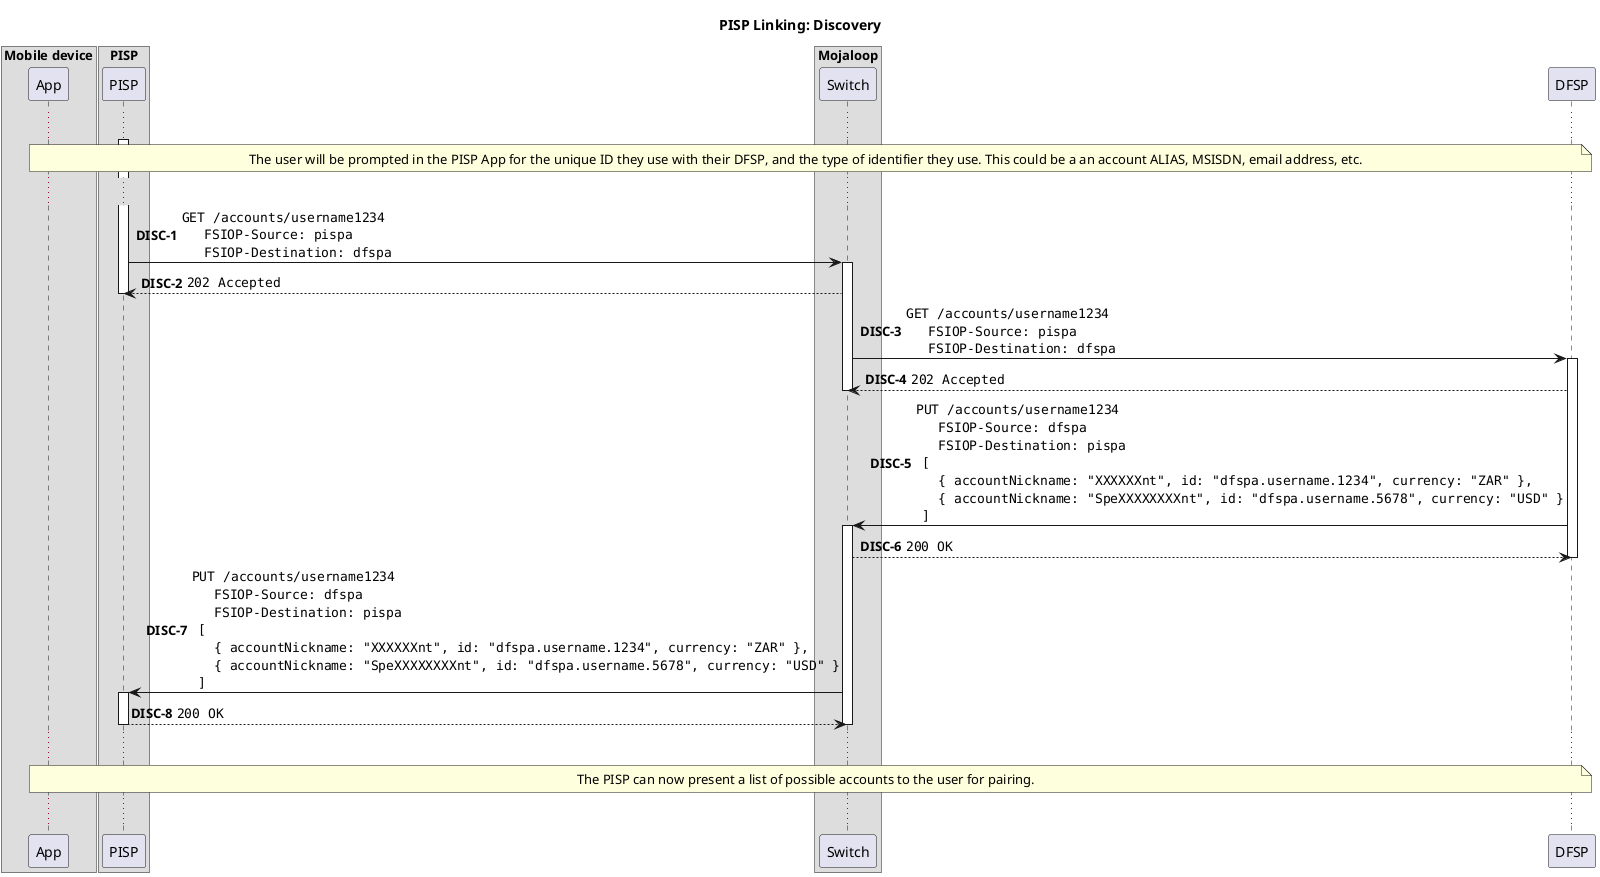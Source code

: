 @startuml

title PISP Linking: Discovery

box "Mobile device"
    participant App
end box

box "PISP"
    participant PISP
end box

box "Mojaloop"
    participant Switch
end box

participant DFSP

autonumber 1 "<b>DISC-#</b>"
activate PISP

...

note over App, DFSP
  The user will be prompted in the PISP App for the unique ID they use with their DFSP, and the type of identifier they use. This could be a an account ALIAS, MSISDN, email address, etc.
end note

...

PISP -> Switch ++: ""GET /accounts/username1234""\n\
  ""  FSIOP-Source: pispa""\n\
  ""  FSIOP-Destination: dfspa""
Switch --> PISP: ""202 Accepted""
deactivate PISP

Switch -> DFSP ++: ""GET /accounts/username1234""\n\
  ""  FSIOP-Source: pispa""\n\
  ""  FSIOP-Destination: dfspa""
DFSP --> Switch: ""202 Accepted""
deactivate Switch

DFSP -> Switch ++: ""PUT /accounts/username1234""\n\
  ""  FSIOP-Source: dfspa""\n\
  ""  FSIOP-Destination: pispa""\n\
  ""[""\n\
  ""  { accountNickname: "XXXXXXnt", id: "dfspa.username.1234", currency: "ZAR" },""\n\
  ""  { accountNickname: "SpeXXXXXXXXnt", id: "dfspa.username.5678", currency: "USD" }""\n\
  ""]""
Switch --> DFSP: ""200 OK""
deactivate DFSP

Switch -> PISP ++: ""PUT /accounts/username1234""\n\
  ""  FSIOP-Source: dfspa""\n\
  ""  FSIOP-Destination: pispa""\n\
  ""[""\n\
  ""  { accountNickname: "XXXXXXnt", id: "dfspa.username.1234", currency: "ZAR" },""\n\
  ""  { accountNickname: "SpeXXXXXXXXnt", id: "dfspa.username.5678", currency: "USD" }""\n\
  ""]""
PISP --> Switch: ""200 OK""
deactivate Switch
deactivate PISP

...

note over App, DFSP
  The PISP can now present a list of possible accounts to the user for pairing.
end note

...

@enduml
